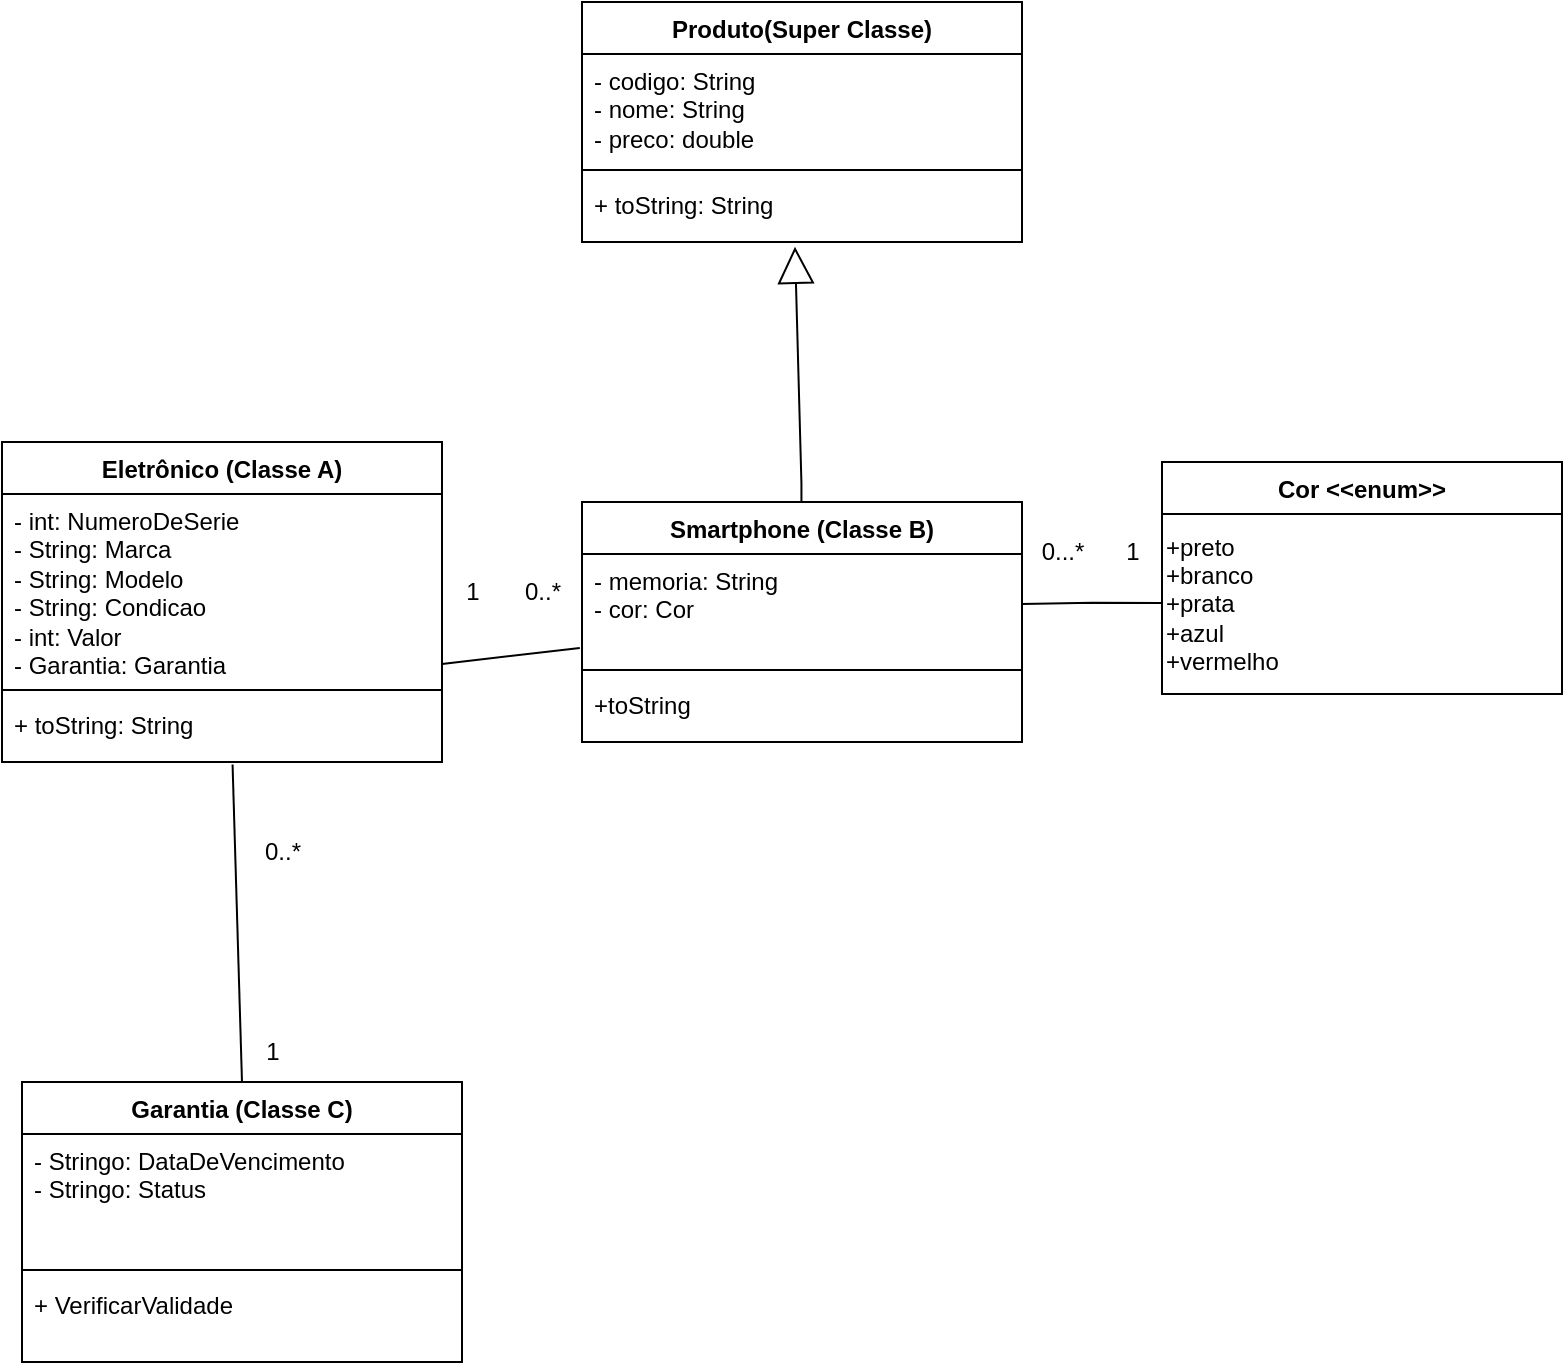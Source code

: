 <mxfile version="24.7.17">
  <diagram name="Página-1" id="rNYwE6A1nVFz-UQeRWPY">
    <mxGraphModel dx="1195" dy="650" grid="1" gridSize="10" guides="1" tooltips="1" connect="1" arrows="1" fold="1" page="1" pageScale="1" pageWidth="827" pageHeight="1169" math="0" shadow="0">
      <root>
        <mxCell id="0" />
        <mxCell id="1" parent="0" />
        <mxCell id="BYPssGS1QmJ-BvraYVSo-1" value="Garantia (Classe C)" style="swimlane;fontStyle=1;align=center;verticalAlign=top;childLayout=stackLayout;horizontal=1;startSize=26;horizontalStack=0;resizeParent=1;resizeParentMax=0;resizeLast=0;collapsible=1;marginBottom=0;whiteSpace=wrap;html=1;" parent="1" vertex="1">
          <mxGeometry x="30" y="690" width="220" height="140" as="geometry" />
        </mxCell>
        <mxCell id="BYPssGS1QmJ-BvraYVSo-2" value="&lt;div&gt;- Stringo: DataDeVencimento&lt;/div&gt;&lt;div&gt;- Stringo: Status&lt;/div&gt;" style="text;strokeColor=none;fillColor=none;align=left;verticalAlign=top;spacingLeft=4;spacingRight=4;overflow=hidden;rotatable=0;points=[[0,0.5],[1,0.5]];portConstraint=eastwest;whiteSpace=wrap;html=1;" parent="BYPssGS1QmJ-BvraYVSo-1" vertex="1">
          <mxGeometry y="26" width="220" height="64" as="geometry" />
        </mxCell>
        <mxCell id="BYPssGS1QmJ-BvraYVSo-3" value="" style="line;strokeWidth=1;fillColor=none;align=left;verticalAlign=middle;spacingTop=-1;spacingLeft=3;spacingRight=3;rotatable=0;labelPosition=right;points=[];portConstraint=eastwest;strokeColor=inherit;" parent="BYPssGS1QmJ-BvraYVSo-1" vertex="1">
          <mxGeometry y="90" width="220" height="8" as="geometry" />
        </mxCell>
        <mxCell id="BYPssGS1QmJ-BvraYVSo-4" value="+ VerificarValidade" style="text;strokeColor=none;fillColor=none;align=left;verticalAlign=top;spacingLeft=4;spacingRight=4;overflow=hidden;rotatable=0;points=[[0,0.5],[1,0.5]];portConstraint=eastwest;whiteSpace=wrap;html=1;" parent="BYPssGS1QmJ-BvraYVSo-1" vertex="1">
          <mxGeometry y="98" width="220" height="42" as="geometry" />
        </mxCell>
        <mxCell id="BYPssGS1QmJ-BvraYVSo-10" value="Eletrônico (Classe A)" style="swimlane;fontStyle=1;align=center;verticalAlign=top;childLayout=stackLayout;horizontal=1;startSize=26;horizontalStack=0;resizeParent=1;resizeParentMax=0;resizeLast=0;collapsible=1;marginBottom=0;whiteSpace=wrap;html=1;" parent="1" vertex="1">
          <mxGeometry x="20" y="370" width="220" height="160" as="geometry" />
        </mxCell>
        <mxCell id="BYPssGS1QmJ-BvraYVSo-11" value="- int: NumeroDeSerie&lt;div&gt;- String: Marca&lt;/div&gt;&lt;div&gt;- String: Modelo&lt;/div&gt;&lt;div&gt;- String: Condicao&lt;/div&gt;&lt;div&gt;- int: Valor&lt;/div&gt;&lt;div&gt;- Garantia: Garantia&lt;/div&gt;" style="text;strokeColor=none;fillColor=none;align=left;verticalAlign=top;spacingLeft=4;spacingRight=4;overflow=hidden;rotatable=0;points=[[0,0.5],[1,0.5]];portConstraint=eastwest;whiteSpace=wrap;html=1;" parent="BYPssGS1QmJ-BvraYVSo-10" vertex="1">
          <mxGeometry y="26" width="220" height="94" as="geometry" />
        </mxCell>
        <mxCell id="BYPssGS1QmJ-BvraYVSo-12" value="" style="line;strokeWidth=1;fillColor=none;align=left;verticalAlign=middle;spacingTop=-1;spacingLeft=3;spacingRight=3;rotatable=0;labelPosition=right;points=[];portConstraint=eastwest;strokeColor=inherit;" parent="BYPssGS1QmJ-BvraYVSo-10" vertex="1">
          <mxGeometry y="120" width="220" height="8" as="geometry" />
        </mxCell>
        <mxCell id="BYPssGS1QmJ-BvraYVSo-13" value="&lt;div&gt;+ toString: String&lt;br&gt;&lt;/div&gt;" style="text;strokeColor=none;fillColor=none;align=left;verticalAlign=top;spacingLeft=4;spacingRight=4;overflow=hidden;rotatable=0;points=[[0,0.5],[1,0.5]];portConstraint=eastwest;whiteSpace=wrap;html=1;" parent="BYPssGS1QmJ-BvraYVSo-10" vertex="1">
          <mxGeometry y="128" width="220" height="32" as="geometry" />
        </mxCell>
        <mxCell id="BYPssGS1QmJ-BvraYVSo-15" value="Smartphone (Classe B)" style="swimlane;fontStyle=1;align=center;verticalAlign=top;childLayout=stackLayout;horizontal=1;startSize=26;horizontalStack=0;resizeParent=1;resizeParentMax=0;resizeLast=0;collapsible=1;marginBottom=0;whiteSpace=wrap;html=1;" parent="1" vertex="1">
          <mxGeometry x="310" y="400" width="220" height="120" as="geometry" />
        </mxCell>
        <mxCell id="BYPssGS1QmJ-BvraYVSo-16" value="&lt;div&gt;&lt;span style=&quot;background-color: initial;&quot;&gt;- memoria: String&lt;/span&gt;&lt;br&gt;&lt;/div&gt;&lt;div&gt;- cor: Cor&lt;/div&gt;" style="text;strokeColor=none;fillColor=none;align=left;verticalAlign=top;spacingLeft=4;spacingRight=4;overflow=hidden;rotatable=0;points=[[0,0.5],[1,0.5]];portConstraint=eastwest;whiteSpace=wrap;html=1;" parent="BYPssGS1QmJ-BvraYVSo-15" vertex="1">
          <mxGeometry y="26" width="220" height="54" as="geometry" />
        </mxCell>
        <mxCell id="BYPssGS1QmJ-BvraYVSo-17" value="" style="line;strokeWidth=1;fillColor=none;align=left;verticalAlign=middle;spacingTop=-1;spacingLeft=3;spacingRight=3;rotatable=0;labelPosition=right;points=[];portConstraint=eastwest;strokeColor=inherit;" parent="BYPssGS1QmJ-BvraYVSo-15" vertex="1">
          <mxGeometry y="80" width="220" height="8" as="geometry" />
        </mxCell>
        <mxCell id="BYPssGS1QmJ-BvraYVSo-18" value="+toString" style="text;strokeColor=none;fillColor=none;align=left;verticalAlign=top;spacingLeft=4;spacingRight=4;overflow=hidden;rotatable=0;points=[[0,0.5],[1,0.5]];portConstraint=eastwest;whiteSpace=wrap;html=1;" parent="BYPssGS1QmJ-BvraYVSo-15" vertex="1">
          <mxGeometry y="88" width="220" height="32" as="geometry" />
        </mxCell>
        <mxCell id="BYPssGS1QmJ-BvraYVSo-19" value="Cor &amp;lt;&amp;lt;enum&amp;gt;&amp;gt;" style="swimlane;fontStyle=1;align=center;verticalAlign=top;childLayout=stackLayout;horizontal=1;startSize=26;horizontalStack=0;resizeParent=1;resizeParentMax=0;resizeLast=0;collapsible=1;marginBottom=0;whiteSpace=wrap;html=1;" parent="1" vertex="1">
          <mxGeometry x="600" y="380" width="200" height="116" as="geometry" />
        </mxCell>
        <mxCell id="ycWbgAkya2sAXwkcMK6t-5" value="&lt;div&gt;+preto&lt;/div&gt;&lt;div&gt;+branco&lt;/div&gt;&lt;div&gt;+prata&lt;/div&gt;&lt;div&gt;+azul&lt;/div&gt;&lt;div&gt;+vermelho&lt;/div&gt;" style="text;html=1;align=left;verticalAlign=middle;resizable=0;points=[];autosize=1;strokeColor=none;fillColor=none;" parent="BYPssGS1QmJ-BvraYVSo-19" vertex="1">
          <mxGeometry y="26" width="200" height="90" as="geometry" />
        </mxCell>
        <mxCell id="BYPssGS1QmJ-BvraYVSo-23" value="Produto(Super Classe)" style="swimlane;fontStyle=1;align=center;verticalAlign=top;childLayout=stackLayout;horizontal=1;startSize=26;horizontalStack=0;resizeParent=1;resizeParentMax=0;resizeLast=0;collapsible=1;marginBottom=0;whiteSpace=wrap;html=1;" parent="1" vertex="1">
          <mxGeometry x="310" y="150" width="220" height="120" as="geometry" />
        </mxCell>
        <mxCell id="ycWbgAkya2sAXwkcMK6t-2" value="- codigo: String&amp;nbsp;&lt;div&gt;- nome: String&lt;/div&gt;&lt;div&gt;- preco: double&lt;/div&gt;" style="text;strokeColor=none;fillColor=none;align=left;verticalAlign=top;spacingLeft=4;spacingRight=4;overflow=hidden;rotatable=0;points=[[0,0.5],[1,0.5]];portConstraint=eastwest;whiteSpace=wrap;html=1;" parent="BYPssGS1QmJ-BvraYVSo-23" vertex="1">
          <mxGeometry y="26" width="220" height="54" as="geometry" />
        </mxCell>
        <mxCell id="BYPssGS1QmJ-BvraYVSo-25" value="" style="line;strokeWidth=1;fillColor=none;align=left;verticalAlign=middle;spacingTop=-1;spacingLeft=3;spacingRight=3;rotatable=0;labelPosition=right;points=[];portConstraint=eastwest;strokeColor=inherit;" parent="BYPssGS1QmJ-BvraYVSo-23" vertex="1">
          <mxGeometry y="80" width="220" height="8" as="geometry" />
        </mxCell>
        <mxCell id="BYPssGS1QmJ-BvraYVSo-26" value="+ toString: String" style="text;strokeColor=none;fillColor=none;align=left;verticalAlign=top;spacingLeft=4;spacingRight=4;overflow=hidden;rotatable=0;points=[[0,0.5],[1,0.5]];portConstraint=eastwest;whiteSpace=wrap;html=1;" parent="BYPssGS1QmJ-BvraYVSo-23" vertex="1">
          <mxGeometry y="88" width="220" height="32" as="geometry" />
        </mxCell>
        <mxCell id="BYPssGS1QmJ-BvraYVSo-30" value="" style="endArrow=none;html=1;rounded=0;exitX=1;exitY=0.904;exitDx=0;exitDy=0;exitPerimeter=0;entryX=-0.005;entryY=0.87;entryDx=0;entryDy=0;entryPerimeter=0;" parent="1" source="BYPssGS1QmJ-BvraYVSo-11" target="BYPssGS1QmJ-BvraYVSo-16" edge="1">
          <mxGeometry width="50" height="50" relative="1" as="geometry">
            <mxPoint x="240" y="464.41" as="sourcePoint" />
            <mxPoint x="311" y="464.41" as="targetPoint" />
          </mxGeometry>
        </mxCell>
        <mxCell id="BYPssGS1QmJ-BvraYVSo-32" value="" style="endArrow=none;html=1;rounded=0;" parent="1" source="BYPssGS1QmJ-BvraYVSo-16" target="ycWbgAkya2sAXwkcMK6t-5" edge="1">
          <mxGeometry width="50" height="50" relative="1" as="geometry">
            <mxPoint x="530" y="450.662" as="sourcePoint" />
            <mxPoint x="600" y="450" as="targetPoint" />
            <Array as="points">
              <mxPoint x="565.24" y="450.35" />
            </Array>
          </mxGeometry>
        </mxCell>
        <mxCell id="BYPssGS1QmJ-BvraYVSo-36" value="1" style="text;html=1;align=center;verticalAlign=middle;resizable=0;points=[];autosize=1;strokeColor=none;fillColor=none;" parent="1" vertex="1">
          <mxGeometry x="570" y="410" width="30" height="30" as="geometry" />
        </mxCell>
        <mxCell id="BYPssGS1QmJ-BvraYVSo-37" value="0...*" style="text;html=1;align=center;verticalAlign=middle;resizable=0;points=[];autosize=1;strokeColor=none;fillColor=none;" parent="1" vertex="1">
          <mxGeometry x="530" y="410" width="40" height="30" as="geometry" />
        </mxCell>
        <mxCell id="BYPssGS1QmJ-BvraYVSo-38" value="0..*" style="text;html=1;align=center;verticalAlign=middle;resizable=0;points=[];autosize=1;strokeColor=none;fillColor=none;" parent="1" vertex="1">
          <mxGeometry x="270" y="430.0" width="40" height="30" as="geometry" />
        </mxCell>
        <mxCell id="BYPssGS1QmJ-BvraYVSo-39" value="1" style="text;html=1;align=center;verticalAlign=middle;resizable=0;points=[];autosize=1;strokeColor=none;fillColor=none;" parent="1" vertex="1">
          <mxGeometry x="240" y="430.0" width="30" height="30" as="geometry" />
        </mxCell>
        <mxCell id="ycWbgAkya2sAXwkcMK6t-3" value="" style="endArrow=block;endSize=16;endFill=0;html=1;rounded=0;entryX=0.484;entryY=1.075;entryDx=0;entryDy=0;entryPerimeter=0;" parent="1" target="BYPssGS1QmJ-BvraYVSo-26" edge="1">
          <mxGeometry width="160" relative="1" as="geometry">
            <mxPoint x="419.72" y="400" as="sourcePoint" />
            <mxPoint x="420.02" y="350.004" as="targetPoint" />
            <Array as="points">
              <mxPoint x="419.72" y="390.74" />
            </Array>
          </mxGeometry>
        </mxCell>
        <mxCell id="TTgkUkUKpYFXbl8t6bdi-5" value="" style="endArrow=none;html=1;rounded=0;exitX=0.5;exitY=0;exitDx=0;exitDy=0;entryX=0.524;entryY=1.039;entryDx=0;entryDy=0;entryPerimeter=0;" parent="1" source="BYPssGS1QmJ-BvraYVSo-1" target="BYPssGS1QmJ-BvraYVSo-13" edge="1">
          <mxGeometry width="50" height="50" relative="1" as="geometry">
            <mxPoint x="400" y="560" as="sourcePoint" />
            <mxPoint x="450" y="510" as="targetPoint" />
            <Array as="points" />
          </mxGeometry>
        </mxCell>
        <mxCell id="TTgkUkUKpYFXbl8t6bdi-6" value="1" style="text;html=1;align=center;verticalAlign=middle;resizable=0;points=[];autosize=1;strokeColor=none;fillColor=none;" parent="1" vertex="1">
          <mxGeometry x="140" y="660" width="30" height="30" as="geometry" />
        </mxCell>
        <mxCell id="TTgkUkUKpYFXbl8t6bdi-7" value="0..*" style="text;html=1;align=center;verticalAlign=middle;resizable=0;points=[];autosize=1;strokeColor=none;fillColor=none;" parent="1" vertex="1">
          <mxGeometry x="140" y="560" width="40" height="30" as="geometry" />
        </mxCell>
      </root>
    </mxGraphModel>
  </diagram>
</mxfile>
